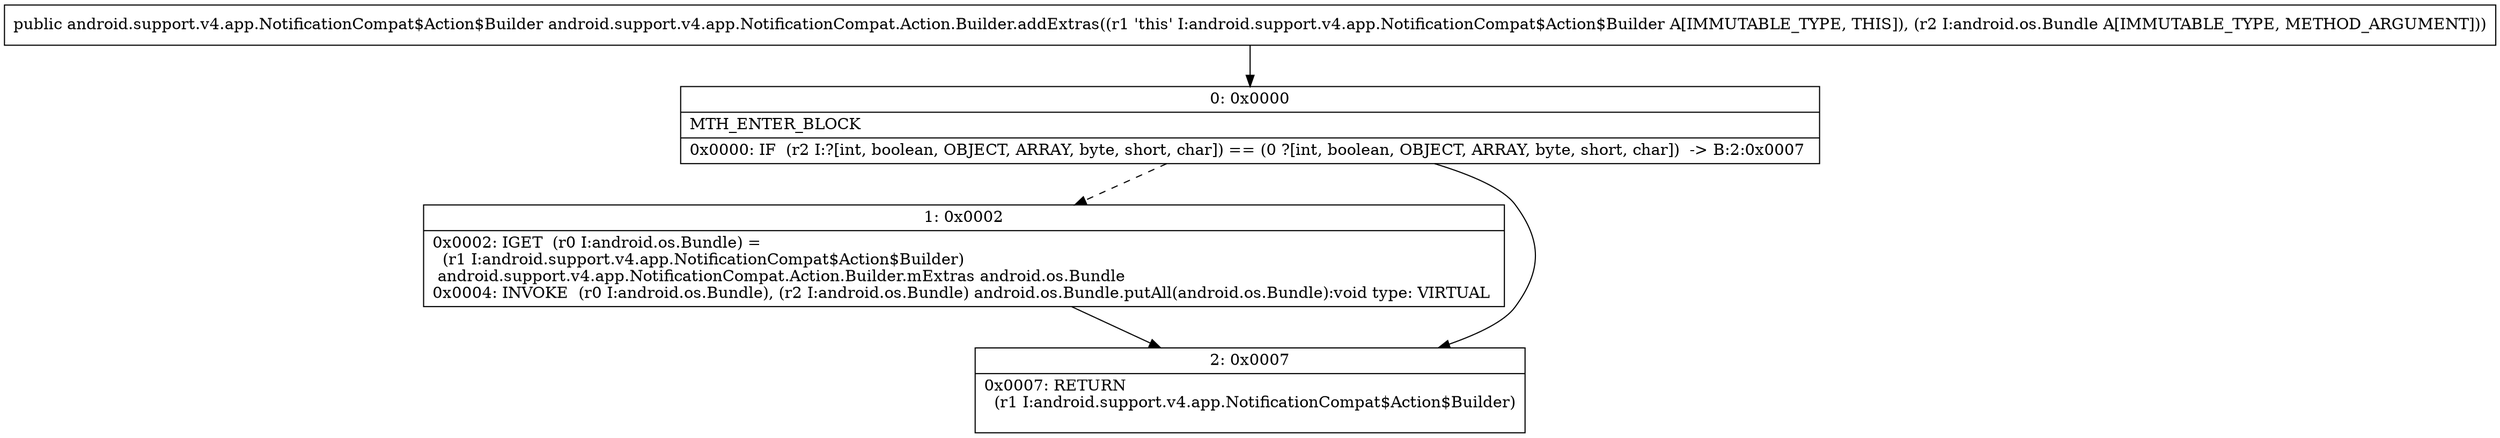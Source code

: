 digraph "CFG forandroid.support.v4.app.NotificationCompat.Action.Builder.addExtras(Landroid\/os\/Bundle;)Landroid\/support\/v4\/app\/NotificationCompat$Action$Builder;" {
Node_0 [shape=record,label="{0\:\ 0x0000|MTH_ENTER_BLOCK\l|0x0000: IF  (r2 I:?[int, boolean, OBJECT, ARRAY, byte, short, char]) == (0 ?[int, boolean, OBJECT, ARRAY, byte, short, char])  \-\> B:2:0x0007 \l}"];
Node_1 [shape=record,label="{1\:\ 0x0002|0x0002: IGET  (r0 I:android.os.Bundle) = \l  (r1 I:android.support.v4.app.NotificationCompat$Action$Builder)\l android.support.v4.app.NotificationCompat.Action.Builder.mExtras android.os.Bundle \l0x0004: INVOKE  (r0 I:android.os.Bundle), (r2 I:android.os.Bundle) android.os.Bundle.putAll(android.os.Bundle):void type: VIRTUAL \l}"];
Node_2 [shape=record,label="{2\:\ 0x0007|0x0007: RETURN  \l  (r1 I:android.support.v4.app.NotificationCompat$Action$Builder)\l \l}"];
MethodNode[shape=record,label="{public android.support.v4.app.NotificationCompat$Action$Builder android.support.v4.app.NotificationCompat.Action.Builder.addExtras((r1 'this' I:android.support.v4.app.NotificationCompat$Action$Builder A[IMMUTABLE_TYPE, THIS]), (r2 I:android.os.Bundle A[IMMUTABLE_TYPE, METHOD_ARGUMENT])) }"];
MethodNode -> Node_0;
Node_0 -> Node_1[style=dashed];
Node_0 -> Node_2;
Node_1 -> Node_2;
}

